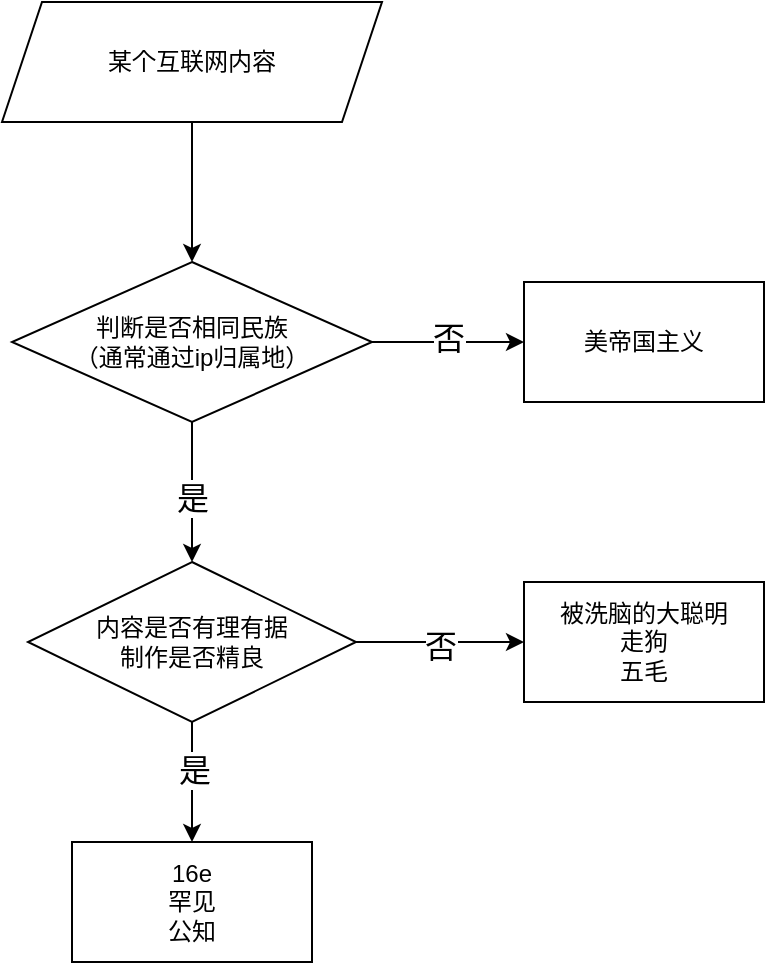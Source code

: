 <mxfile version="25.0.3">
  <diagram name="第 1 页" id="79SmLythF5ySNqcfuM_x">
    <mxGraphModel dx="2074" dy="1140" grid="1" gridSize="10" guides="1" tooltips="1" connect="1" arrows="1" fold="1" page="1" pageScale="1" pageWidth="827" pageHeight="1169" math="0" shadow="0">
      <root>
        <mxCell id="0" />
        <mxCell id="1" parent="0" />
        <mxCell id="2XsE_RVfTJXTI753LQmg-7" style="edgeStyle=orthogonalEdgeStyle;rounded=0;orthogonalLoop=1;jettySize=auto;html=1;entryX=0.5;entryY=0;entryDx=0;entryDy=0;" edge="1" parent="1" source="2XsE_RVfTJXTI753LQmg-4" target="2XsE_RVfTJXTI753LQmg-5">
          <mxGeometry relative="1" as="geometry" />
        </mxCell>
        <mxCell id="2XsE_RVfTJXTI753LQmg-4" value="某个互联网内容" style="shape=parallelogram;perimeter=parallelogramPerimeter;whiteSpace=wrap;html=1;fixedSize=1;" vertex="1" parent="1">
          <mxGeometry x="319" y="140" width="190" height="60" as="geometry" />
        </mxCell>
        <mxCell id="2XsE_RVfTJXTI753LQmg-8" style="edgeStyle=orthogonalEdgeStyle;rounded=0;orthogonalLoop=1;jettySize=auto;html=1;entryX=0;entryY=0.5;entryDx=0;entryDy=0;" edge="1" parent="1" source="2XsE_RVfTJXTI753LQmg-5" target="2XsE_RVfTJXTI753LQmg-6">
          <mxGeometry relative="1" as="geometry" />
        </mxCell>
        <mxCell id="2XsE_RVfTJXTI753LQmg-9" value="&lt;font style=&quot;font-size: 16px;&quot;&gt;否&lt;/font&gt;" style="edgeLabel;html=1;align=center;verticalAlign=middle;resizable=0;points=[];" vertex="1" connectable="0" parent="2XsE_RVfTJXTI753LQmg-8">
          <mxGeometry y="2" relative="1" as="geometry">
            <mxPoint as="offset" />
          </mxGeometry>
        </mxCell>
        <mxCell id="2XsE_RVfTJXTI753LQmg-14" style="edgeStyle=orthogonalEdgeStyle;rounded=0;orthogonalLoop=1;jettySize=auto;html=1;entryX=0.5;entryY=0;entryDx=0;entryDy=0;" edge="1" parent="1" source="2XsE_RVfTJXTI753LQmg-5" target="2XsE_RVfTJXTI753LQmg-10">
          <mxGeometry relative="1" as="geometry" />
        </mxCell>
        <mxCell id="2XsE_RVfTJXTI753LQmg-15" value="&lt;font style=&quot;font-size: 16px;&quot;&gt;是&lt;/font&gt;" style="edgeLabel;html=1;align=center;verticalAlign=middle;resizable=0;points=[];" vertex="1" connectable="0" parent="2XsE_RVfTJXTI753LQmg-14">
          <mxGeometry x="0.086" relative="1" as="geometry">
            <mxPoint as="offset" />
          </mxGeometry>
        </mxCell>
        <mxCell id="2XsE_RVfTJXTI753LQmg-5" value="判断是否相同民族&lt;br&gt;（通常通过ip归属地）" style="rhombus;whiteSpace=wrap;html=1;" vertex="1" parent="1">
          <mxGeometry x="324" y="270" width="180" height="80" as="geometry" />
        </mxCell>
        <mxCell id="2XsE_RVfTJXTI753LQmg-6" value="美帝国主义" style="rounded=0;whiteSpace=wrap;html=1;" vertex="1" parent="1">
          <mxGeometry x="580" y="280" width="120" height="60" as="geometry" />
        </mxCell>
        <mxCell id="2XsE_RVfTJXTI753LQmg-12" style="edgeStyle=orthogonalEdgeStyle;rounded=0;orthogonalLoop=1;jettySize=auto;html=1;entryX=0;entryY=0.5;entryDx=0;entryDy=0;" edge="1" parent="1" source="2XsE_RVfTJXTI753LQmg-10" target="2XsE_RVfTJXTI753LQmg-11">
          <mxGeometry relative="1" as="geometry" />
        </mxCell>
        <mxCell id="2XsE_RVfTJXTI753LQmg-13" value="&lt;font style=&quot;font-size: 16px;&quot;&gt;否&lt;/font&gt;" style="edgeLabel;html=1;align=center;verticalAlign=middle;resizable=0;points=[];" vertex="1" connectable="0" parent="2XsE_RVfTJXTI753LQmg-12">
          <mxGeometry y="-2" relative="1" as="geometry">
            <mxPoint as="offset" />
          </mxGeometry>
        </mxCell>
        <mxCell id="2XsE_RVfTJXTI753LQmg-17" style="edgeStyle=orthogonalEdgeStyle;rounded=0;orthogonalLoop=1;jettySize=auto;html=1;entryX=0.5;entryY=0;entryDx=0;entryDy=0;" edge="1" parent="1" source="2XsE_RVfTJXTI753LQmg-10" target="2XsE_RVfTJXTI753LQmg-16">
          <mxGeometry relative="1" as="geometry" />
        </mxCell>
        <mxCell id="2XsE_RVfTJXTI753LQmg-18" value="&lt;font style=&quot;font-size: 16px;&quot;&gt;是&lt;/font&gt;" style="edgeLabel;html=1;align=center;verticalAlign=middle;resizable=0;points=[];" vertex="1" connectable="0" parent="2XsE_RVfTJXTI753LQmg-17">
          <mxGeometry x="-0.2" y="1" relative="1" as="geometry">
            <mxPoint as="offset" />
          </mxGeometry>
        </mxCell>
        <mxCell id="2XsE_RVfTJXTI753LQmg-10" value="内容是否有理有据&lt;br&gt;制作是否精良" style="rhombus;whiteSpace=wrap;html=1;" vertex="1" parent="1">
          <mxGeometry x="332" y="420" width="164" height="80" as="geometry" />
        </mxCell>
        <mxCell id="2XsE_RVfTJXTI753LQmg-11" value="被洗脑的大聪明&lt;br&gt;走狗&lt;br&gt;五毛" style="rounded=0;whiteSpace=wrap;html=1;" vertex="1" parent="1">
          <mxGeometry x="580" y="430" width="120" height="60" as="geometry" />
        </mxCell>
        <mxCell id="2XsE_RVfTJXTI753LQmg-16" value="16e&lt;br&gt;罕见&lt;br&gt;公知" style="rounded=0;whiteSpace=wrap;html=1;" vertex="1" parent="1">
          <mxGeometry x="354" y="560" width="120" height="60" as="geometry" />
        </mxCell>
      </root>
    </mxGraphModel>
  </diagram>
</mxfile>
